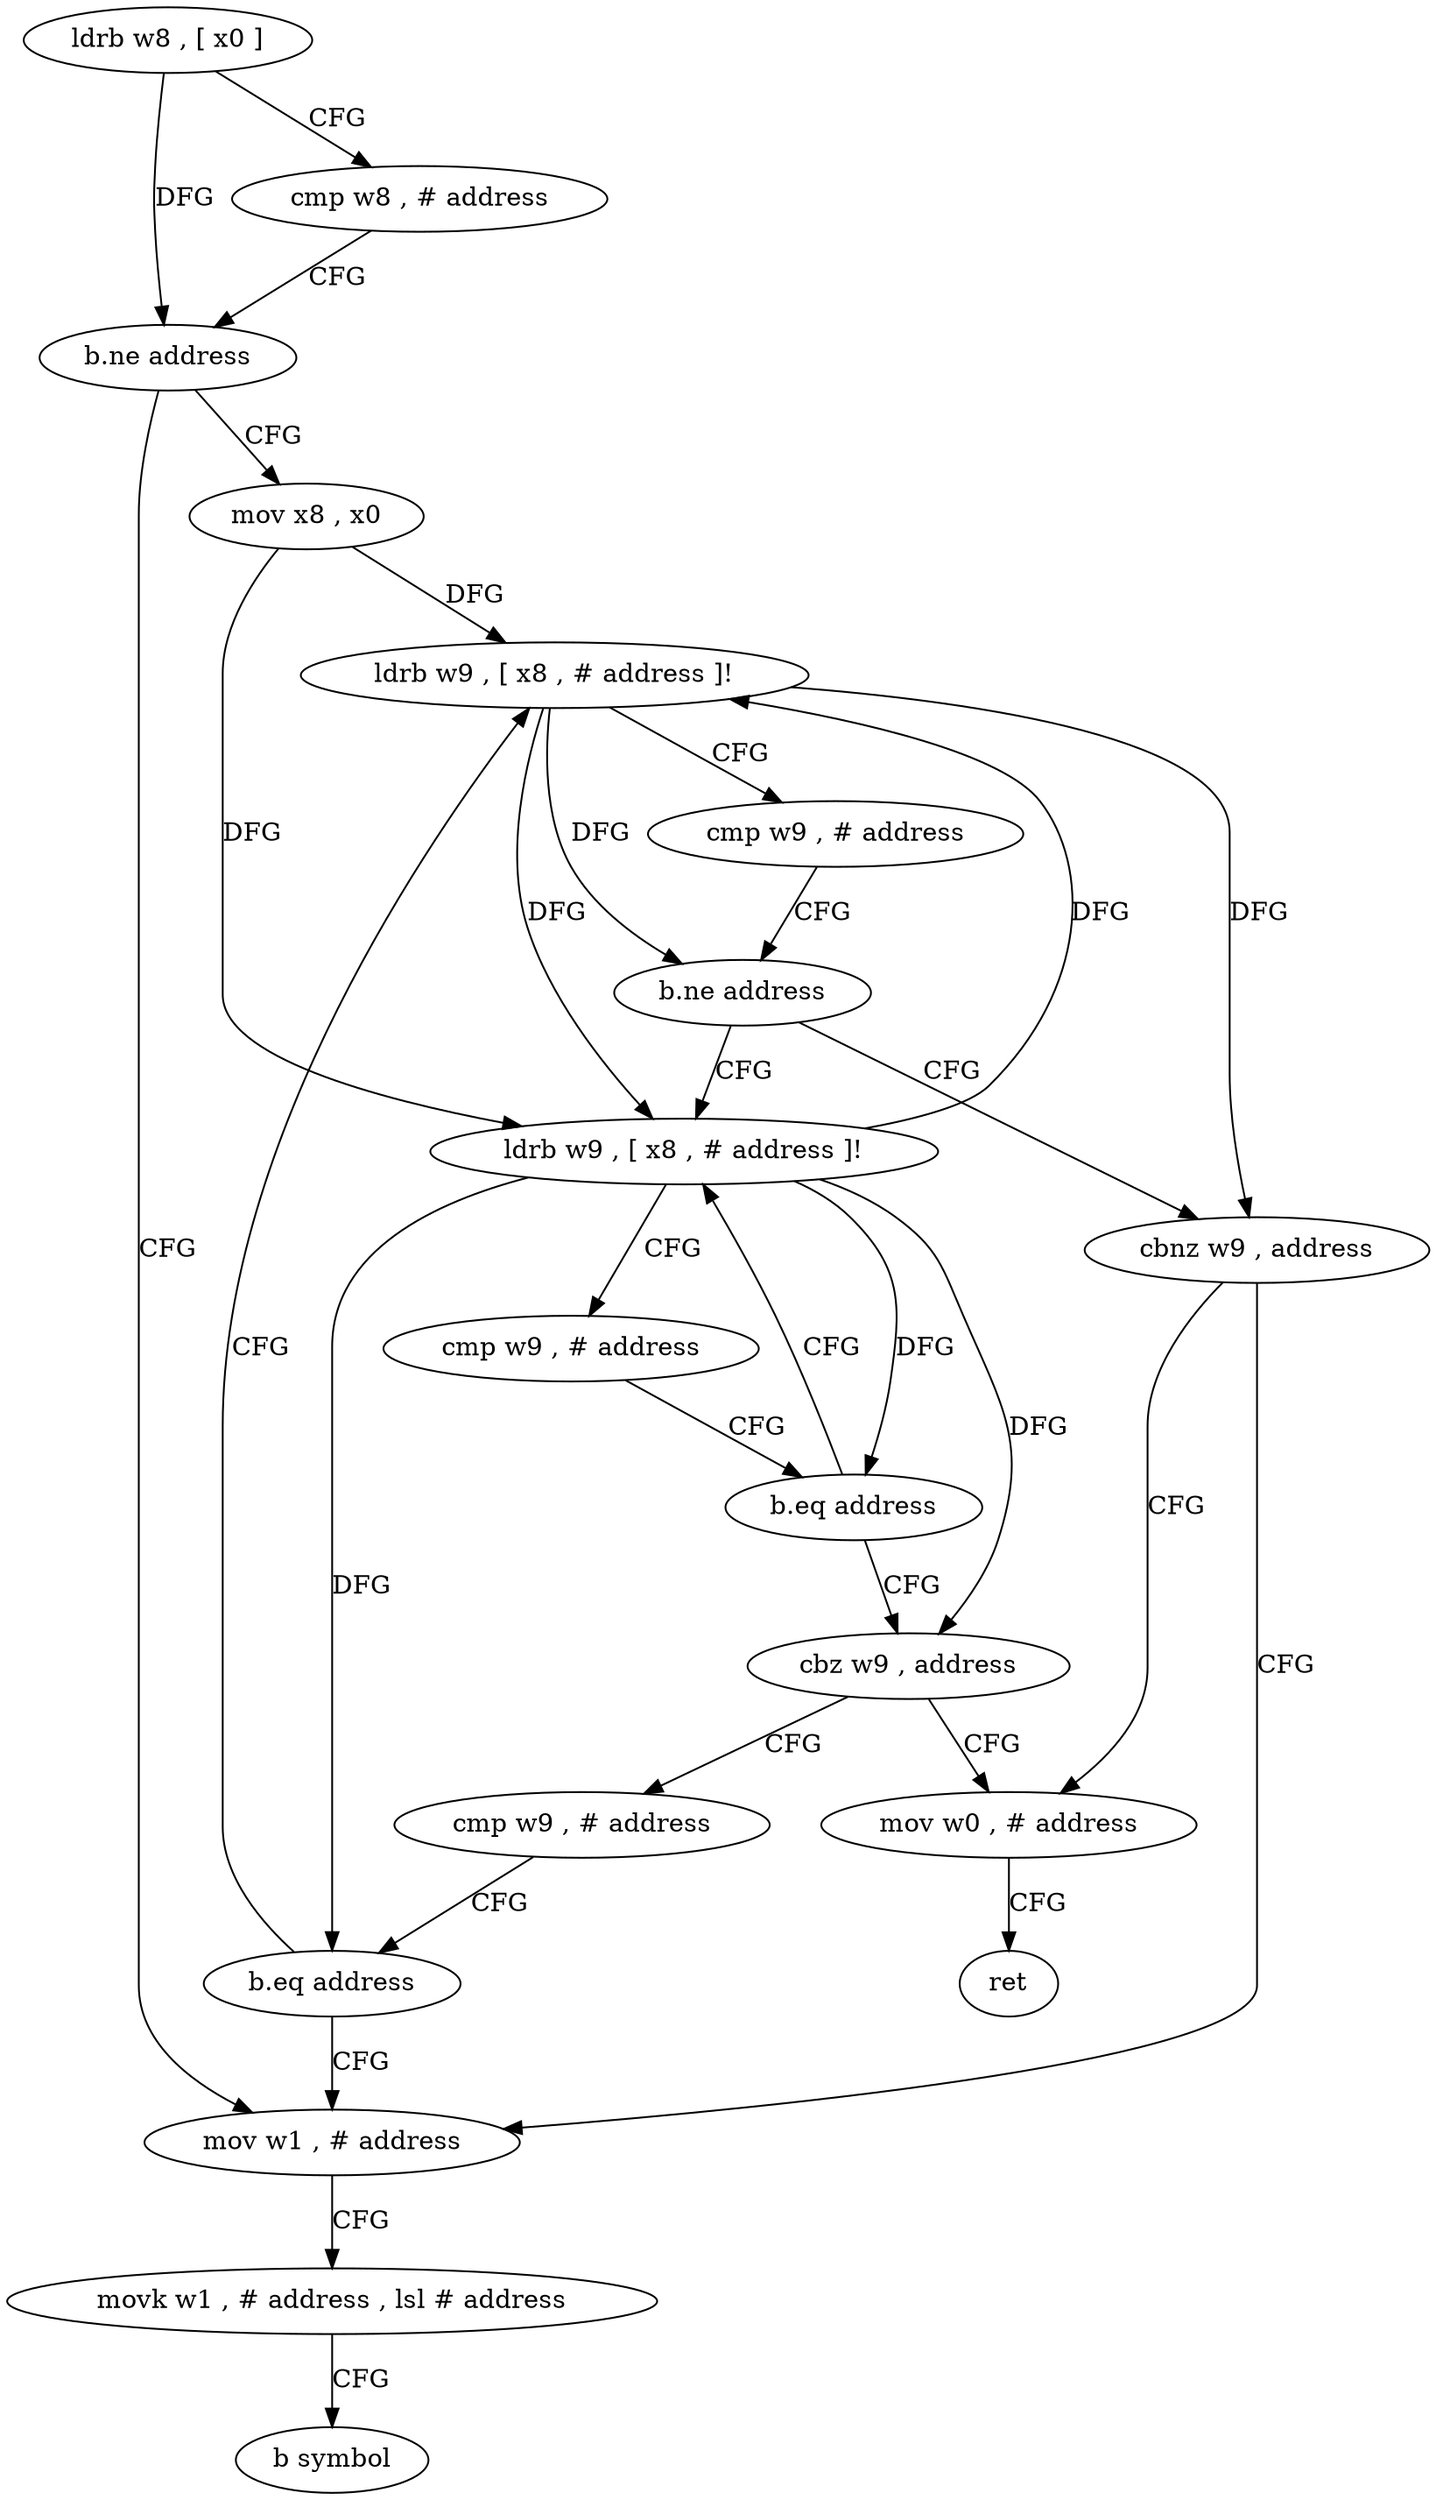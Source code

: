 digraph "func" {
"4254432" [label = "ldrb w8 , [ x0 ]" ]
"4254436" [label = "cmp w8 , # address" ]
"4254440" [label = "b.ne address" ]
"4254484" [label = "mov w1 , # address" ]
"4254444" [label = "mov x8 , x0" ]
"4254488" [label = "movk w1 , # address , lsl # address" ]
"4254492" [label = "b symbol" ]
"4254448" [label = "ldrb w9 , [ x8 , # address ]!" ]
"4254496" [label = "cbnz w9 , address" ]
"4254500" [label = "mov w0 , # address" ]
"4254460" [label = "ldrb w9 , [ x8 , # address ]!" ]
"4254464" [label = "cmp w9 , # address" ]
"4254468" [label = "b.eq address" ]
"4254472" [label = "cbz w9 , address" ]
"4254504" [label = "ret" ]
"4254476" [label = "cmp w9 , # address" ]
"4254480" [label = "b.eq address" ]
"4254452" [label = "cmp w9 , # address" ]
"4254456" [label = "b.ne address" ]
"4254432" -> "4254436" [ label = "CFG" ]
"4254432" -> "4254440" [ label = "DFG" ]
"4254436" -> "4254440" [ label = "CFG" ]
"4254440" -> "4254484" [ label = "CFG" ]
"4254440" -> "4254444" [ label = "CFG" ]
"4254484" -> "4254488" [ label = "CFG" ]
"4254444" -> "4254448" [ label = "DFG" ]
"4254444" -> "4254460" [ label = "DFG" ]
"4254488" -> "4254492" [ label = "CFG" ]
"4254448" -> "4254452" [ label = "CFG" ]
"4254448" -> "4254460" [ label = "DFG" ]
"4254448" -> "4254456" [ label = "DFG" ]
"4254448" -> "4254496" [ label = "DFG" ]
"4254496" -> "4254484" [ label = "CFG" ]
"4254496" -> "4254500" [ label = "CFG" ]
"4254500" -> "4254504" [ label = "CFG" ]
"4254460" -> "4254464" [ label = "CFG" ]
"4254460" -> "4254448" [ label = "DFG" ]
"4254460" -> "4254468" [ label = "DFG" ]
"4254460" -> "4254472" [ label = "DFG" ]
"4254460" -> "4254480" [ label = "DFG" ]
"4254464" -> "4254468" [ label = "CFG" ]
"4254468" -> "4254460" [ label = "CFG" ]
"4254468" -> "4254472" [ label = "CFG" ]
"4254472" -> "4254500" [ label = "CFG" ]
"4254472" -> "4254476" [ label = "CFG" ]
"4254476" -> "4254480" [ label = "CFG" ]
"4254480" -> "4254448" [ label = "CFG" ]
"4254480" -> "4254484" [ label = "CFG" ]
"4254452" -> "4254456" [ label = "CFG" ]
"4254456" -> "4254496" [ label = "CFG" ]
"4254456" -> "4254460" [ label = "CFG" ]
}
